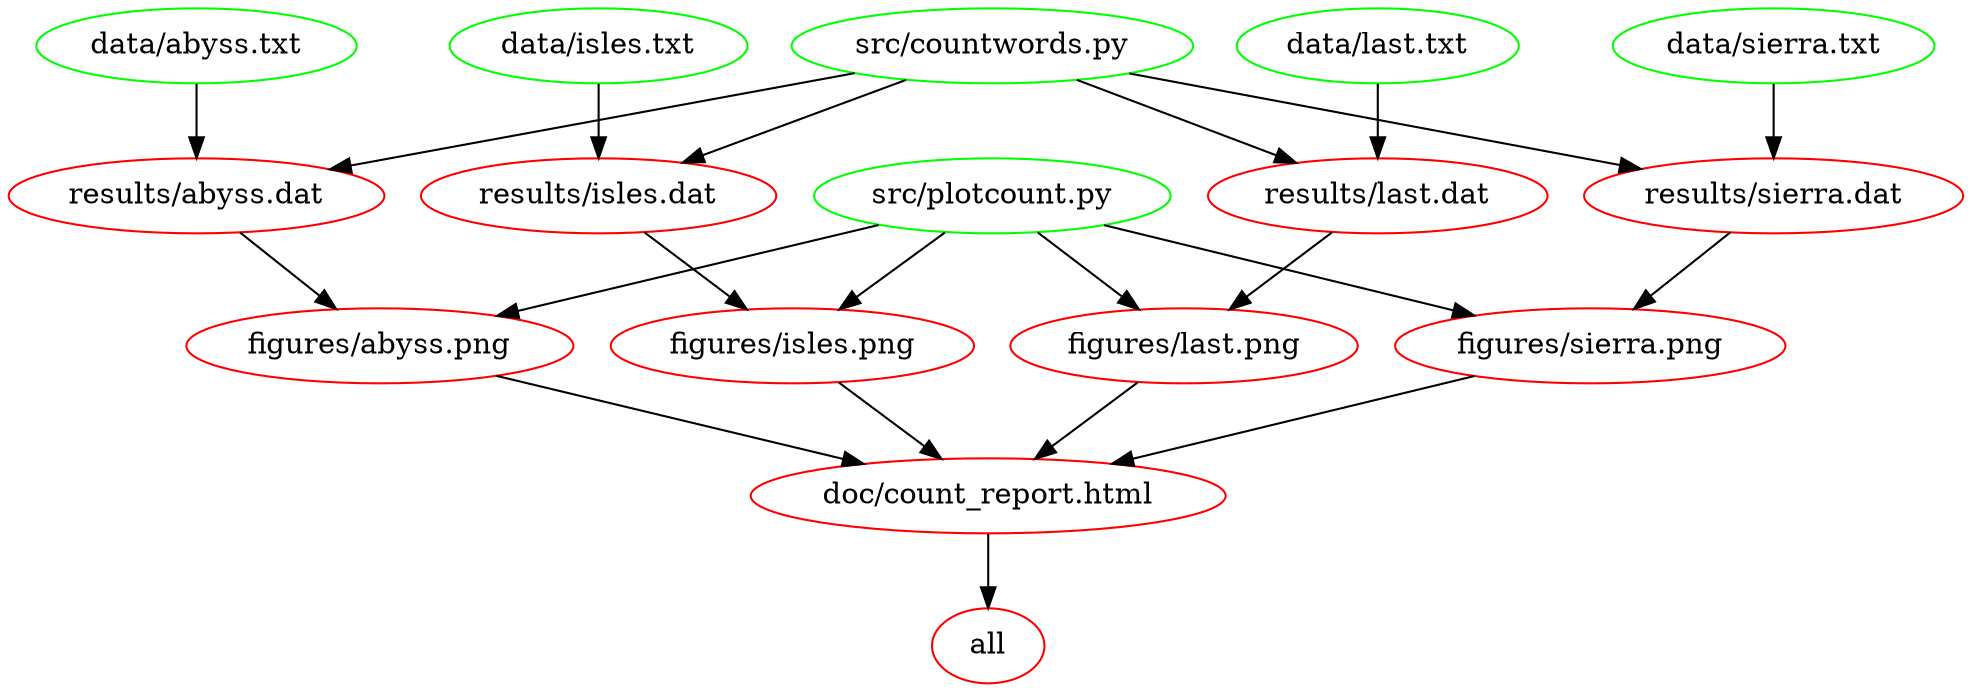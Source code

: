 digraph G {
n2[label="all", color="red"];
n11[label="data/abyss.txt", color="green"];
n6[label="data/isles.txt", color="green"];
n17[label="data/last.txt", color="green"];
n14[label="data/sierra.txt", color="green"];
n3[label="doc/count_report.html", color="red"];
n9[label="figures/abyss.png", color="red"];
n4[label="figures/isles.png", color="red"];
n15[label="figures/last.png", color="red"];
n12[label="figures/sierra.png", color="red"];
n10[label="results/abyss.dat", color="red"];
n5[label="results/isles.dat", color="red"];
n16[label="results/last.dat", color="red"];
n13[label="results/sierra.dat", color="red"];
n7[label="src/countwords.py", color="green"];
n8[label="src/plotcount.py", color="green"];
n3 -> n2 ; 
n9 -> n3 ; 
n4 -> n3 ; 
n15 -> n3 ; 
n12 -> n3 ; 
n10 -> n9 ; 
n8 -> n9 ; 
n5 -> n4 ; 
n8 -> n4 ; 
n16 -> n15 ; 
n8 -> n15 ; 
n13 -> n12 ; 
n8 -> n12 ; 
n11 -> n10 ; 
n7 -> n10 ; 
n6 -> n5 ; 
n7 -> n5 ; 
n17 -> n16 ; 
n7 -> n16 ; 
n14 -> n13 ; 
n7 -> n13 ; 
}
